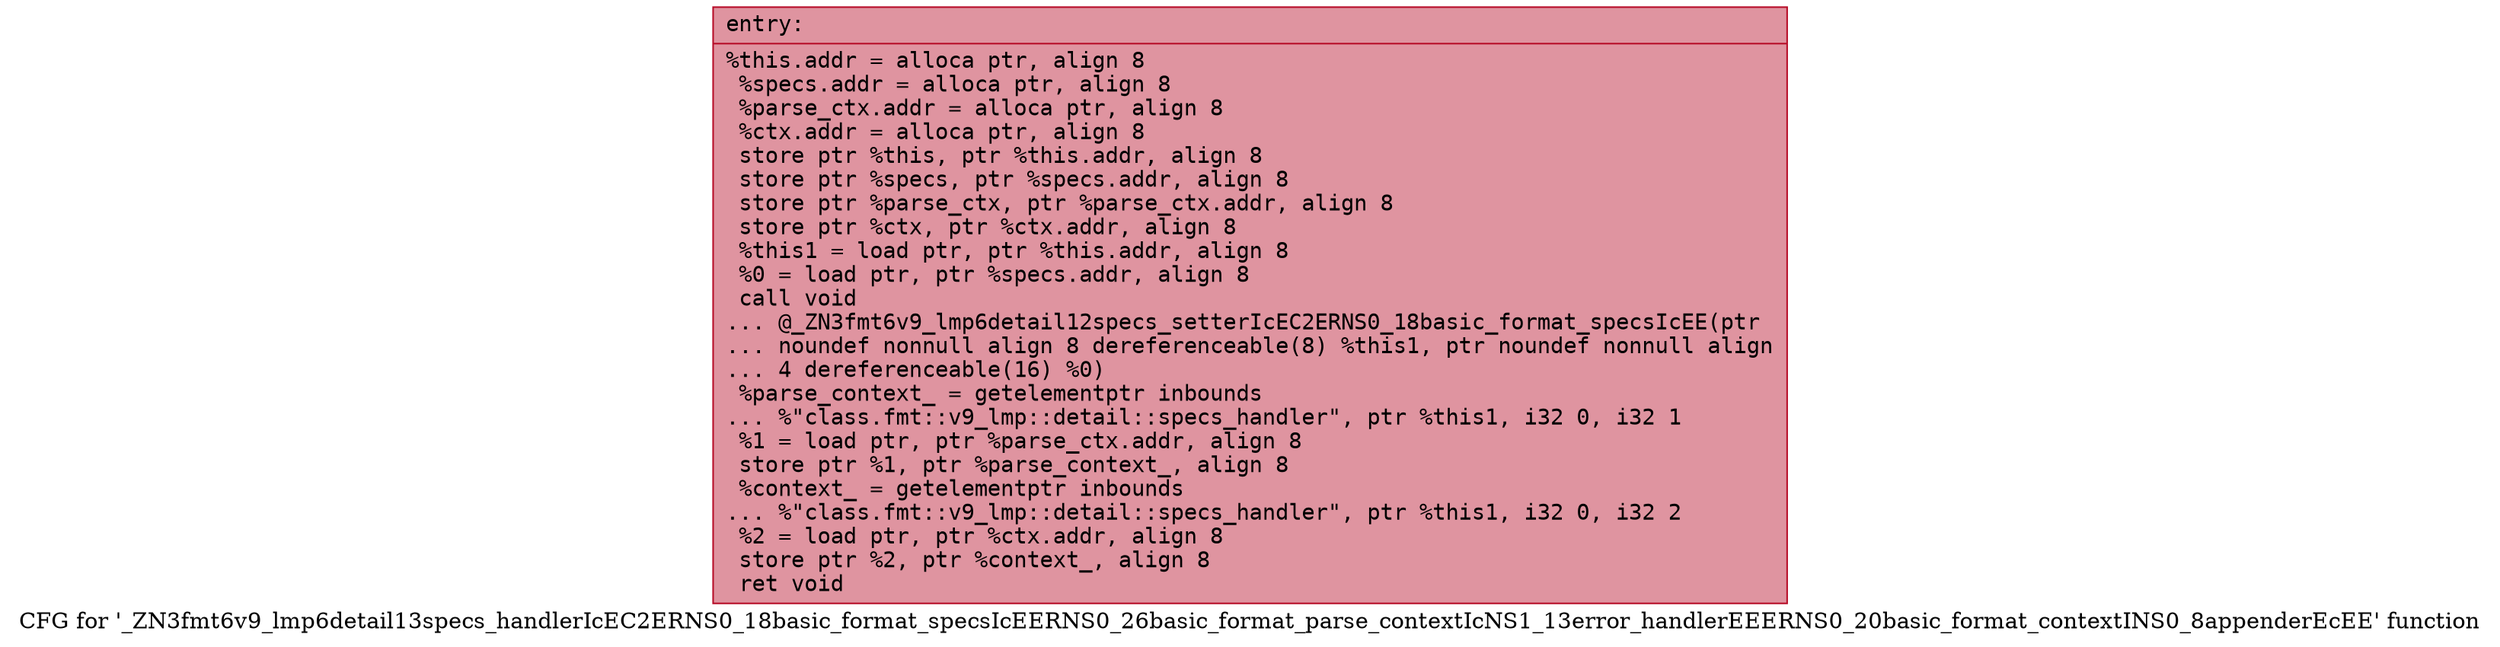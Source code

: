 digraph "CFG for '_ZN3fmt6v9_lmp6detail13specs_handlerIcEC2ERNS0_18basic_format_specsIcEERNS0_26basic_format_parse_contextIcNS1_13error_handlerEEERNS0_20basic_format_contextINS0_8appenderEcEE' function" {
	label="CFG for '_ZN3fmt6v9_lmp6detail13specs_handlerIcEC2ERNS0_18basic_format_specsIcEERNS0_26basic_format_parse_contextIcNS1_13error_handlerEEERNS0_20basic_format_contextINS0_8appenderEcEE' function";

	Node0x55fec34bf460 [shape=record,color="#b70d28ff", style=filled, fillcolor="#b70d2870" fontname="Courier",label="{entry:\l|  %this.addr = alloca ptr, align 8\l  %specs.addr = alloca ptr, align 8\l  %parse_ctx.addr = alloca ptr, align 8\l  %ctx.addr = alloca ptr, align 8\l  store ptr %this, ptr %this.addr, align 8\l  store ptr %specs, ptr %specs.addr, align 8\l  store ptr %parse_ctx, ptr %parse_ctx.addr, align 8\l  store ptr %ctx, ptr %ctx.addr, align 8\l  %this1 = load ptr, ptr %this.addr, align 8\l  %0 = load ptr, ptr %specs.addr, align 8\l  call void\l... @_ZN3fmt6v9_lmp6detail12specs_setterIcEC2ERNS0_18basic_format_specsIcEE(ptr\l... noundef nonnull align 8 dereferenceable(8) %this1, ptr noundef nonnull align\l... 4 dereferenceable(16) %0)\l  %parse_context_ = getelementptr inbounds\l... %\"class.fmt::v9_lmp::detail::specs_handler\", ptr %this1, i32 0, i32 1\l  %1 = load ptr, ptr %parse_ctx.addr, align 8\l  store ptr %1, ptr %parse_context_, align 8\l  %context_ = getelementptr inbounds\l... %\"class.fmt::v9_lmp::detail::specs_handler\", ptr %this1, i32 0, i32 2\l  %2 = load ptr, ptr %ctx.addr, align 8\l  store ptr %2, ptr %context_, align 8\l  ret void\l}"];
}
